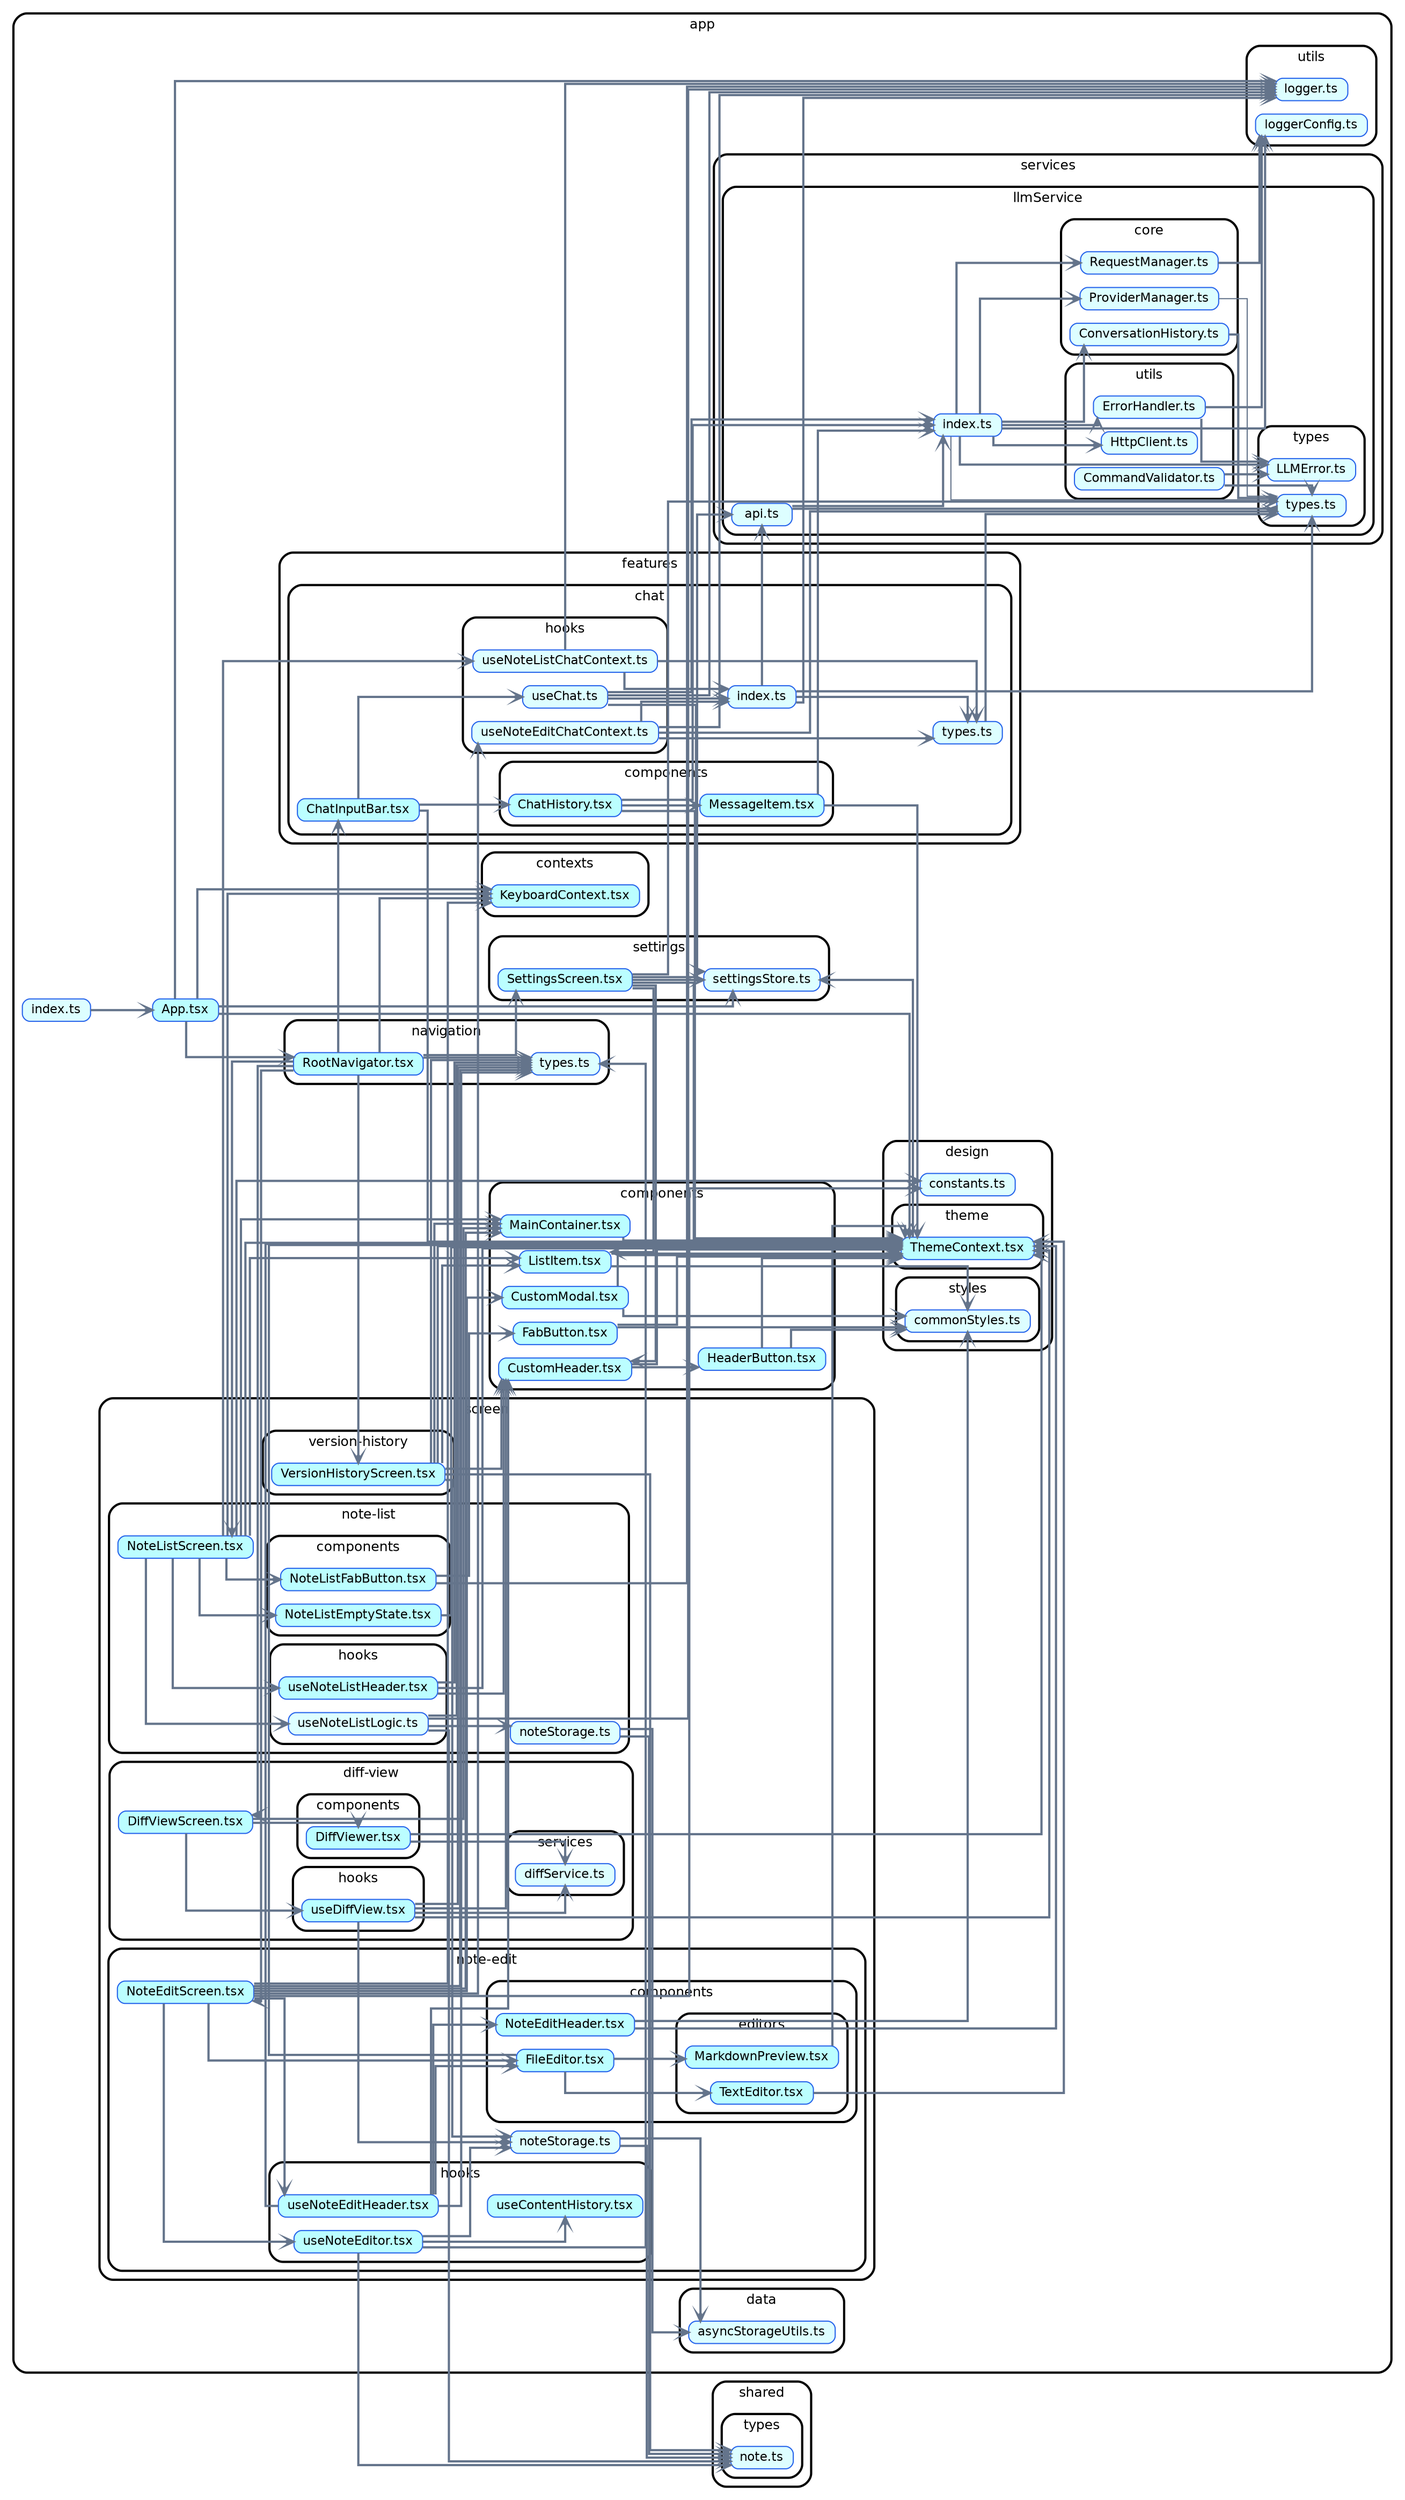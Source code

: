strict digraph "dependency-cruiser output"{
    rankdir="LR" splines="ortho" overlap="false" nodesep="0.16" ranksep="0.18" fontname="Helvetica" fontsize="12" style="rounded,bold,filled" fillcolor="#ffffff" compound="true" bgcolor="white" concentrate="true"
    node [shape="box" style="filled,rounded" height="0.2" color="#2563eb" fillcolor="#e8f4fd" fontcolor="black" fontname="Helvetica" fontsize="11"]
    edge [arrowhead="vee" arrowsize="0.6" penwidth="2" color="#64748b" fontname="Helvetica" fontsize="9"]

    subgraph "cluster_app" {label="app" "app/App.tsx" [label=<App.tsx> tooltip="App.tsx" URL="app/App.tsx" fillcolor="#bbfeff"] }
    "app/App.tsx" -> "app/contexts/KeyboardContext.tsx"
    "app/App.tsx" -> "app/design/theme/ThemeContext.tsx"
    "app/App.tsx" -> "app/navigation/RootNavigator.tsx"
    "app/App.tsx" -> "app/settings/settingsStore.ts"
    "app/App.tsx" -> "app/utils/logger.ts"
    subgraph "cluster_app" {label="app" subgraph "cluster_app/components" {label="components" "app/components/CustomHeader.tsx" [label=<CustomHeader.tsx> tooltip="CustomHeader.tsx" URL="app/components/CustomHeader.tsx" fillcolor="#bbfeff"] } }
    "app/components/CustomHeader.tsx" -> "app/design/theme/ThemeContext.tsx"
    "app/components/CustomHeader.tsx" -> "app/components/HeaderButton.tsx"
    subgraph "cluster_app" {label="app" subgraph "cluster_app/components" {label="components" "app/components/CustomModal.tsx" [label=<CustomModal.tsx> tooltip="CustomModal.tsx" URL="app/components/CustomModal.tsx" fillcolor="#bbfeff"] } }
    "app/components/CustomModal.tsx" -> "app/design/styles/commonStyles.ts"
    "app/components/CustomModal.tsx" -> "app/design/theme/ThemeContext.tsx"
    subgraph "cluster_app" {label="app" subgraph "cluster_app/components" {label="components" "app/components/FabButton.tsx" [label=<FabButton.tsx> tooltip="FabButton.tsx" URL="app/components/FabButton.tsx" fillcolor="#bbfeff"] } }
    "app/components/FabButton.tsx" -> "app/design/styles/commonStyles.ts"
    "app/components/FabButton.tsx" -> "app/design/theme/ThemeContext.tsx"
    subgraph "cluster_app" {label="app" subgraph "cluster_app/components" {label="components" "app/components/HeaderButton.tsx" [label=<HeaderButton.tsx> tooltip="HeaderButton.tsx" URL="app/components/HeaderButton.tsx" fillcolor="#bbfeff"] } }
    "app/components/HeaderButton.tsx" -> "app/design/styles/commonStyles.ts"
    "app/components/HeaderButton.tsx" -> "app/design/theme/ThemeContext.tsx"
    subgraph "cluster_app" {label="app" subgraph "cluster_app/components" {label="components" "app/components/ListItem.tsx" [label=<ListItem.tsx> tooltip="ListItem.tsx" URL="app/components/ListItem.tsx" fillcolor="#bbfeff"] } }
    "app/components/ListItem.tsx" -> "app/design/styles/commonStyles.ts"
    "app/components/ListItem.tsx" -> "app/design/theme/ThemeContext.tsx"
    subgraph "cluster_app" {label="app" subgraph "cluster_app/components" {label="components" "app/components/MainContainer.tsx" [label=<MainContainer.tsx> tooltip="MainContainer.tsx" URL="app/components/MainContainer.tsx" fillcolor="#bbfeff"] } }
    "app/components/MainContainer.tsx" -> "app/design/theme/ThemeContext.tsx"
    subgraph "cluster_app" {label="app" subgraph "cluster_app/contexts" {label="contexts" "app/contexts/KeyboardContext.tsx" [label=<KeyboardContext.tsx> tooltip="KeyboardContext.tsx" URL="app/contexts/KeyboardContext.tsx" fillcolor="#bbfeff"] } }
    subgraph "cluster_app" {label="app" subgraph "cluster_app/data" {label="data" "app/data/asyncStorageUtils.ts" [label=<asyncStorageUtils.ts> tooltip="asyncStorageUtils.ts" URL="app/data/asyncStorageUtils.ts" fillcolor="#ddfeff"] } }
    subgraph "cluster_app" {label="app" subgraph "cluster_app/design" {label="design" "app/design/constants.ts" [label=<constants.ts> tooltip="constants.ts" URL="app/design/constants.ts" fillcolor="#ddfeff"] } }
    subgraph "cluster_app" {label="app" subgraph "cluster_app/design" {label="design" subgraph "cluster_app/design/styles" {label="styles" "app/design/styles/commonStyles.ts" [label=<commonStyles.ts> tooltip="commonStyles.ts" URL="app/design/styles/commonStyles.ts" fillcolor="#ddfeff"] } } }
    subgraph "cluster_app" {label="app" subgraph "cluster_app/design" {label="design" subgraph "cluster_app/design/theme" {label="theme" "app/design/theme/ThemeContext.tsx" [label=<ThemeContext.tsx> tooltip="ThemeContext.tsx" URL="app/design/theme/ThemeContext.tsx" fillcolor="#bbfeff"] } } }
    "app/design/theme/ThemeContext.tsx" -> "app/settings/settingsStore.ts"
    subgraph "cluster_app" {label="app" subgraph "cluster_app/features" {label="features" subgraph "cluster_app/features/chat" {label="chat" "app/features/chat/ChatInputBar.tsx" [label=<ChatInputBar.tsx> tooltip="ChatInputBar.tsx" URL="app/features/chat/ChatInputBar.tsx" fillcolor="#bbfeff"] } } }
    "app/features/chat/ChatInputBar.tsx" -> "app/design/theme/ThemeContext.tsx"
    "app/features/chat/ChatInputBar.tsx" -> "app/features/chat/components/ChatHistory.tsx"
    "app/features/chat/ChatInputBar.tsx" -> "app/features/chat/hooks/useChat.ts"
    subgraph "cluster_app" {label="app" subgraph "cluster_app/features" {label="features" subgraph "cluster_app/features/chat" {label="chat" subgraph "cluster_app/features/chat/components" {label="components" "app/features/chat/components/ChatHistory.tsx" [label=<ChatHistory.tsx> tooltip="ChatHistory.tsx" URL="app/features/chat/components/ChatHistory.tsx" fillcolor="#bbfeff"] } } } }
    "app/features/chat/components/ChatHistory.tsx" -> "app/design/theme/ThemeContext.tsx"
    "app/features/chat/components/ChatHistory.tsx" -> "app/services/llmService/index.ts"
    "app/features/chat/components/ChatHistory.tsx" -> "app/features/chat/components/MessageItem.tsx"
    subgraph "cluster_app" {label="app" subgraph "cluster_app/features" {label="features" subgraph "cluster_app/features/chat" {label="chat" subgraph "cluster_app/features/chat/components" {label="components" "app/features/chat/components/MessageItem.tsx" [label=<MessageItem.tsx> tooltip="MessageItem.tsx" URL="app/features/chat/components/MessageItem.tsx" fillcolor="#bbfeff"] } } } }
    "app/features/chat/components/MessageItem.tsx" -> "app/design/theme/ThemeContext.tsx"
    "app/features/chat/components/MessageItem.tsx" -> "app/services/llmService/index.ts"
    subgraph "cluster_app" {label="app" subgraph "cluster_app/features" {label="features" subgraph "cluster_app/features/chat" {label="chat" subgraph "cluster_app/features/chat/hooks" {label="hooks" "app/features/chat/hooks/useChat.ts" [label=<useChat.ts> tooltip="useChat.ts" URL="app/features/chat/hooks/useChat.ts" fillcolor="#ddfeff"] } } } }
    "app/features/chat/hooks/useChat.ts" -> "app/services/llmService/index.ts"
    "app/features/chat/hooks/useChat.ts" -> "app/settings/settingsStore.ts"
    "app/features/chat/hooks/useChat.ts" -> "app/utils/logger.ts"
    "app/features/chat/hooks/useChat.ts" -> "app/features/chat/index.ts"
    subgraph "cluster_app" {label="app" subgraph "cluster_app/features" {label="features" subgraph "cluster_app/features/chat" {label="chat" subgraph "cluster_app/features/chat/hooks" {label="hooks" "app/features/chat/hooks/useNoteEditChatContext.ts" [label=<useNoteEditChatContext.ts> tooltip="useNoteEditChatContext.ts" URL="app/features/chat/hooks/useNoteEditChatContext.ts" fillcolor="#ddfeff"] } } } }
    "app/features/chat/hooks/useNoteEditChatContext.ts" -> "app/services/llmService/types/types.ts"
    "app/features/chat/hooks/useNoteEditChatContext.ts" -> "app/utils/logger.ts"
    "app/features/chat/hooks/useNoteEditChatContext.ts" -> "app/features/chat/index.ts"
    "app/features/chat/hooks/useNoteEditChatContext.ts" -> "app/features/chat/types.ts"
    subgraph "cluster_app" {label="app" subgraph "cluster_app/features" {label="features" subgraph "cluster_app/features/chat" {label="chat" subgraph "cluster_app/features/chat/hooks" {label="hooks" "app/features/chat/hooks/useNoteListChatContext.ts" [label=<useNoteListChatContext.ts> tooltip="useNoteListChatContext.ts" URL="app/features/chat/hooks/useNoteListChatContext.ts" fillcolor="#ddfeff"] } } } }
    "app/features/chat/hooks/useNoteListChatContext.ts" -> "app/utils/logger.ts"
    "app/features/chat/hooks/useNoteListChatContext.ts" -> "app/features/chat/index.ts"
    "app/features/chat/hooks/useNoteListChatContext.ts" -> "app/features/chat/types.ts"
    subgraph "cluster_app" {label="app" subgraph "cluster_app/features" {label="features" subgraph "cluster_app/features/chat" {label="chat" "app/features/chat/index.ts" [label=<index.ts> tooltip="index.ts" URL="app/features/chat/index.ts" fillcolor="#ddfeff"] } } }
    "app/features/chat/index.ts" -> "app/services/llmService/api.ts"
    "app/features/chat/index.ts" -> "app/services/llmService/types/types.ts"
    "app/features/chat/index.ts" -> "app/utils/logger.ts"
    "app/features/chat/index.ts" -> "app/features/chat/types.ts"
    subgraph "cluster_app" {label="app" subgraph "cluster_app/features" {label="features" subgraph "cluster_app/features/chat" {label="chat" "app/features/chat/types.ts" [label=<types.ts> tooltip="types.ts" URL="app/features/chat/types.ts" fillcolor="#ddfeff"] } } }
    "app/features/chat/types.ts" -> "app/services/llmService/types/types.ts"
    subgraph "cluster_app" {label="app" "app/index.ts" [label=<index.ts> tooltip="index.ts" URL="app/index.ts" fillcolor="#ddfeff"] }
    "app/index.ts" -> "app/App.tsx"
    subgraph "cluster_app" {label="app" subgraph "cluster_app/navigation" {label="navigation" "app/navigation/RootNavigator.tsx" [label=<RootNavigator.tsx> tooltip="RootNavigator.tsx" URL="app/navigation/RootNavigator.tsx" fillcolor="#bbfeff"] } }
    "app/navigation/RootNavigator.tsx" -> "app/contexts/KeyboardContext.tsx"
    "app/navigation/RootNavigator.tsx" -> "app/features/chat/ChatInputBar.tsx"
    "app/navigation/RootNavigator.tsx" -> "app/screen/diff-view/DiffViewScreen.tsx"
    "app/navigation/RootNavigator.tsx" -> "app/screen/note-edit/NoteEditScreen.tsx"
    "app/navigation/RootNavigator.tsx" -> "app/screen/note-list/NoteListScreen.tsx"
    "app/navigation/RootNavigator.tsx" -> "app/screen/version-history/VersionHistoryScreen.tsx"
    "app/navigation/RootNavigator.tsx" -> "app/settings/SettingsScreen.tsx"
    "app/navigation/RootNavigator.tsx" -> "app/navigation/types.ts"
    subgraph "cluster_app" {label="app" subgraph "cluster_app/navigation" {label="navigation" "app/navigation/types.ts" [label=<types.ts> tooltip="types.ts" URL="app/navigation/types.ts" fillcolor="#ddfeff"] } }
    subgraph "cluster_app" {label="app" subgraph "cluster_app/screen" {label="screen" subgraph "cluster_app/screen/diff-view" {label="diff-view" "app/screen/diff-view/DiffViewScreen.tsx" [label=<DiffViewScreen.tsx> tooltip="DiffViewScreen.tsx" URL="app/screen/diff-view/DiffViewScreen.tsx" fillcolor="#bbfeff"] } } }
    "app/screen/diff-view/DiffViewScreen.tsx" -> "app/components/MainContainer.tsx"
    "app/screen/diff-view/DiffViewScreen.tsx" -> "app/screen/diff-view/components/DiffViewer.tsx"
    "app/screen/diff-view/DiffViewScreen.tsx" -> "app/screen/diff-view/hooks/useDiffView.tsx"
    subgraph "cluster_app" {label="app" subgraph "cluster_app/screen" {label="screen" subgraph "cluster_app/screen/diff-view" {label="diff-view" subgraph "cluster_app/screen/diff-view/components" {label="components" "app/screen/diff-view/components/DiffViewer.tsx" [label=<DiffViewer.tsx> tooltip="DiffViewer.tsx" URL="app/screen/diff-view/components/DiffViewer.tsx" fillcolor="#bbfeff"] } } } }
    "app/screen/diff-view/components/DiffViewer.tsx" -> "app/design/theme/ThemeContext.tsx"
    "app/screen/diff-view/components/DiffViewer.tsx" -> "app/screen/diff-view/services/diffService.ts"
    subgraph "cluster_app" {label="app" subgraph "cluster_app/screen" {label="screen" subgraph "cluster_app/screen/diff-view" {label="diff-view" subgraph "cluster_app/screen/diff-view/hooks" {label="hooks" "app/screen/diff-view/hooks/useDiffView.tsx" [label=<useDiffView.tsx> tooltip="useDiffView.tsx" URL="app/screen/diff-view/hooks/useDiffView.tsx" fillcolor="#bbfeff"] } } } }
    "app/screen/diff-view/hooks/useDiffView.tsx" -> "app/components/CustomHeader.tsx"
    "app/screen/diff-view/hooks/useDiffView.tsx" -> "app/design/theme/ThemeContext.tsx"
    "app/screen/diff-view/hooks/useDiffView.tsx" -> "app/navigation/types.ts"
    "app/screen/diff-view/hooks/useDiffView.tsx" -> "app/screen/note-edit/noteStorage.ts"
    "app/screen/diff-view/hooks/useDiffView.tsx" -> "app/screen/diff-view/services/diffService.ts"
    subgraph "cluster_app" {label="app" subgraph "cluster_app/screen" {label="screen" subgraph "cluster_app/screen/diff-view" {label="diff-view" subgraph "cluster_app/screen/diff-view/services" {label="services" "app/screen/diff-view/services/diffService.ts" [label=<diffService.ts> tooltip="diffService.ts" URL="app/screen/diff-view/services/diffService.ts" fillcolor="#ddfeff"] } } } }
    subgraph "cluster_app" {label="app" subgraph "cluster_app/screen" {label="screen" subgraph "cluster_app/screen/note-edit" {label="note-edit" "app/screen/note-edit/NoteEditScreen.tsx" [label=<NoteEditScreen.tsx> tooltip="NoteEditScreen.tsx" URL="app/screen/note-edit/NoteEditScreen.tsx" fillcolor="#bbfeff"] } } }
    "app/screen/note-edit/NoteEditScreen.tsx" -> "app/components/CustomModal.tsx"
    "app/screen/note-edit/NoteEditScreen.tsx" -> "app/components/MainContainer.tsx"
    "app/screen/note-edit/NoteEditScreen.tsx" -> "app/contexts/KeyboardContext.tsx"
    "app/screen/note-edit/NoteEditScreen.tsx" -> "app/design/constants.ts"
    "app/screen/note-edit/NoteEditScreen.tsx" -> "app/features/chat/hooks/useNoteEditChatContext.ts"
    "app/screen/note-edit/NoteEditScreen.tsx" -> "app/navigation/types.ts"
    "app/screen/note-edit/NoteEditScreen.tsx" -> "app/screen/note-edit/components/FileEditor.tsx"
    "app/screen/note-edit/NoteEditScreen.tsx" -> "app/screen/note-edit/hooks/useNoteEditHeader.tsx"
    "app/screen/note-edit/NoteEditScreen.tsx" -> "app/screen/note-edit/hooks/useNoteEditor.tsx"
    subgraph "cluster_app" {label="app" subgraph "cluster_app/screen" {label="screen" subgraph "cluster_app/screen/note-edit" {label="note-edit" subgraph "cluster_app/screen/note-edit/components" {label="components" "app/screen/note-edit/components/FileEditor.tsx" [label=<FileEditor.tsx> tooltip="FileEditor.tsx" URL="app/screen/note-edit/components/FileEditor.tsx" fillcolor="#bbfeff"] } } } }
    "app/screen/note-edit/components/FileEditor.tsx" -> "app/design/theme/ThemeContext.tsx"
    "app/screen/note-edit/components/FileEditor.tsx" -> "app/screen/note-edit/components/editors/MarkdownPreview.tsx"
    "app/screen/note-edit/components/FileEditor.tsx" -> "app/screen/note-edit/components/editors/TextEditor.tsx"
    subgraph "cluster_app" {label="app" subgraph "cluster_app/screen" {label="screen" subgraph "cluster_app/screen/note-edit" {label="note-edit" subgraph "cluster_app/screen/note-edit/components" {label="components" "app/screen/note-edit/components/NoteEditHeader.tsx" [label=<NoteEditHeader.tsx> tooltip="NoteEditHeader.tsx" URL="app/screen/note-edit/components/NoteEditHeader.tsx" fillcolor="#bbfeff"] } } } }
    "app/screen/note-edit/components/NoteEditHeader.tsx" -> "app/design/styles/commonStyles.ts"
    "app/screen/note-edit/components/NoteEditHeader.tsx" -> "app/design/theme/ThemeContext.tsx"
    subgraph "cluster_app" {label="app" subgraph "cluster_app/screen" {label="screen" subgraph "cluster_app/screen/note-edit" {label="note-edit" subgraph "cluster_app/screen/note-edit/components" {label="components" subgraph "cluster_app/screen/note-edit/components/editors" {label="editors" "app/screen/note-edit/components/editors/MarkdownPreview.tsx" [label=<MarkdownPreview.tsx> tooltip="MarkdownPreview.tsx" URL="app/screen/note-edit/components/editors/MarkdownPreview.tsx" fillcolor="#bbfeff"] } } } } }
    "app/screen/note-edit/components/editors/MarkdownPreview.tsx" -> "app/design/theme/ThemeContext.tsx"
    subgraph "cluster_app" {label="app" subgraph "cluster_app/screen" {label="screen" subgraph "cluster_app/screen/note-edit" {label="note-edit" subgraph "cluster_app/screen/note-edit/components" {label="components" subgraph "cluster_app/screen/note-edit/components/editors" {label="editors" "app/screen/note-edit/components/editors/TextEditor.tsx" [label=<TextEditor.tsx> tooltip="TextEditor.tsx" URL="app/screen/note-edit/components/editors/TextEditor.tsx" fillcolor="#bbfeff"] } } } } }
    "app/screen/note-edit/components/editors/TextEditor.tsx" -> "app/design/theme/ThemeContext.tsx"
    subgraph "cluster_app" {label="app" subgraph "cluster_app/screen" {label="screen" subgraph "cluster_app/screen/note-edit" {label="note-edit" subgraph "cluster_app/screen/note-edit/hooks" {label="hooks" "app/screen/note-edit/hooks/useContentHistory.tsx" [label=<useContentHistory.tsx> tooltip="useContentHistory.tsx" URL="app/screen/note-edit/hooks/useContentHistory.tsx" fillcolor="#bbfeff"] } } } }
    subgraph "cluster_app" {label="app" subgraph "cluster_app/screen" {label="screen" subgraph "cluster_app/screen/note-edit" {label="note-edit" subgraph "cluster_app/screen/note-edit/hooks" {label="hooks" "app/screen/note-edit/hooks/useNoteEditHeader.tsx" [label=<useNoteEditHeader.tsx> tooltip="useNoteEditHeader.tsx" URL="app/screen/note-edit/hooks/useNoteEditHeader.tsx" fillcolor="#bbfeff"] } } } }
    "app/screen/note-edit/hooks/useNoteEditHeader.tsx" -> "app/components/CustomHeader.tsx"
    "app/screen/note-edit/hooks/useNoteEditHeader.tsx" -> "app/design/theme/ThemeContext.tsx"
    "app/screen/note-edit/hooks/useNoteEditHeader.tsx" -> "app/navigation/types.ts"
    "app/screen/note-edit/hooks/useNoteEditHeader.tsx" -> "app/screen/note-edit/components/FileEditor.tsx"
    "app/screen/note-edit/hooks/useNoteEditHeader.tsx" -> "app/screen/note-edit/components/NoteEditHeader.tsx"
    subgraph "cluster_app" {label="app" subgraph "cluster_app/screen" {label="screen" subgraph "cluster_app/screen/note-edit" {label="note-edit" subgraph "cluster_app/screen/note-edit/hooks" {label="hooks" "app/screen/note-edit/hooks/useNoteEditor.tsx" [label=<useNoteEditor.tsx> tooltip="useNoteEditor.tsx" URL="app/screen/note-edit/hooks/useNoteEditor.tsx" fillcolor="#bbfeff"] } } } }
    "app/screen/note-edit/hooks/useNoteEditor.tsx" -> "app/navigation/types.ts"
    "app/screen/note-edit/hooks/useNoteEditor.tsx" -> "app/screen/note-edit/noteStorage.ts"
    "app/screen/note-edit/hooks/useNoteEditor.tsx" -> "app/screen/note-edit/hooks/useContentHistory.tsx"
    "app/screen/note-edit/hooks/useNoteEditor.tsx" -> "shared/types/note.ts"
    subgraph "cluster_app" {label="app" subgraph "cluster_app/screen" {label="screen" subgraph "cluster_app/screen/note-edit" {label="note-edit" "app/screen/note-edit/noteStorage.ts" [label=<noteStorage.ts> tooltip="noteStorage.ts" URL="app/screen/note-edit/noteStorage.ts" fillcolor="#ddfeff"] } } }
    "app/screen/note-edit/noteStorage.ts" -> "shared/types/note.ts"
    "app/screen/note-edit/noteStorage.ts" -> "app/data/asyncStorageUtils.ts"
    subgraph "cluster_app" {label="app" subgraph "cluster_app/screen" {label="screen" subgraph "cluster_app/screen/note-list" {label="note-list" "app/screen/note-list/NoteListScreen.tsx" [label=<NoteListScreen.tsx> tooltip="NoteListScreen.tsx" URL="app/screen/note-list/NoteListScreen.tsx" fillcolor="#bbfeff"] } } }
    "app/screen/note-list/NoteListScreen.tsx" -> "app/components/ListItem.tsx"
    "app/screen/note-list/NoteListScreen.tsx" -> "app/components/MainContainer.tsx"
    "app/screen/note-list/NoteListScreen.tsx" -> "app/contexts/KeyboardContext.tsx"
    "app/screen/note-list/NoteListScreen.tsx" -> "app/design/constants.ts"
    "app/screen/note-list/NoteListScreen.tsx" -> "app/design/theme/ThemeContext.tsx"
    "app/screen/note-list/NoteListScreen.tsx" -> "app/features/chat/hooks/useNoteListChatContext.ts"
    "app/screen/note-list/NoteListScreen.tsx" -> "app/screen/note-list/components/NoteListEmptyState.tsx"
    "app/screen/note-list/NoteListScreen.tsx" -> "app/screen/note-list/components/NoteListFabButton.tsx"
    "app/screen/note-list/NoteListScreen.tsx" -> "app/screen/note-list/hooks/useNoteListHeader.tsx"
    "app/screen/note-list/NoteListScreen.tsx" -> "app/screen/note-list/hooks/useNoteListLogic.ts"
    subgraph "cluster_app" {label="app" subgraph "cluster_app/screen" {label="screen" subgraph "cluster_app/screen/note-list" {label="note-list" subgraph "cluster_app/screen/note-list/components" {label="components" "app/screen/note-list/components/NoteListEmptyState.tsx" [label=<NoteListEmptyState.tsx> tooltip="NoteListEmptyState.tsx" URL="app/screen/note-list/components/NoteListEmptyState.tsx" fillcolor="#bbfeff"] } } } }
    "app/screen/note-list/components/NoteListEmptyState.tsx" -> "app/design/theme/ThemeContext.tsx"
    subgraph "cluster_app" {label="app" subgraph "cluster_app/screen" {label="screen" subgraph "cluster_app/screen/note-list" {label="note-list" subgraph "cluster_app/screen/note-list/components" {label="components" "app/screen/note-list/components/NoteListFabButton.tsx" [label=<NoteListFabButton.tsx> tooltip="NoteListFabButton.tsx" URL="app/screen/note-list/components/NoteListFabButton.tsx" fillcolor="#bbfeff"] } } } }
    "app/screen/note-list/components/NoteListFabButton.tsx" -> "app/components/FabButton.tsx"
    "app/screen/note-list/components/NoteListFabButton.tsx" -> "app/utils/logger.ts"
    subgraph "cluster_app" {label="app" subgraph "cluster_app/screen" {label="screen" subgraph "cluster_app/screen/note-list" {label="note-list" subgraph "cluster_app/screen/note-list/hooks" {label="hooks" "app/screen/note-list/hooks/useNoteListHeader.tsx" [label=<useNoteListHeader.tsx> tooltip="useNoteListHeader.tsx" URL="app/screen/note-list/hooks/useNoteListHeader.tsx" fillcolor="#bbfeff"] } } } }
    "app/screen/note-list/hooks/useNoteListHeader.tsx" -> "app/components/CustomHeader.tsx"
    "app/screen/note-list/hooks/useNoteListHeader.tsx" -> "app/design/theme/ThemeContext.tsx"
    "app/screen/note-list/hooks/useNoteListHeader.tsx" -> "app/navigation/types.ts"
    subgraph "cluster_app" {label="app" subgraph "cluster_app/screen" {label="screen" subgraph "cluster_app/screen/note-list" {label="note-list" subgraph "cluster_app/screen/note-list/hooks" {label="hooks" "app/screen/note-list/hooks/useNoteListLogic.ts" [label=<useNoteListLogic.ts> tooltip="useNoteListLogic.ts" URL="app/screen/note-list/hooks/useNoteListLogic.ts" fillcolor="#ddfeff"] } } } }
    "app/screen/note-list/hooks/useNoteListLogic.ts" -> "app/navigation/types.ts"
    "app/screen/note-list/hooks/useNoteListLogic.ts" -> "app/utils/logger.ts"
    "app/screen/note-list/hooks/useNoteListLogic.ts" -> "app/screen/note-list/noteStorage.ts"
    "app/screen/note-list/hooks/useNoteListLogic.ts" -> "shared/types/note.ts"
    subgraph "cluster_app" {label="app" subgraph "cluster_app/screen" {label="screen" subgraph "cluster_app/screen/note-list" {label="note-list" "app/screen/note-list/noteStorage.ts" [label=<noteStorage.ts> tooltip="noteStorage.ts" URL="app/screen/note-list/noteStorage.ts" fillcolor="#ddfeff"] } } }
    "app/screen/note-list/noteStorage.ts" -> "shared/types/note.ts"
    "app/screen/note-list/noteStorage.ts" -> "app/data/asyncStorageUtils.ts"
    subgraph "cluster_app" {label="app" subgraph "cluster_app/screen" {label="screen" subgraph "cluster_app/screen/version-history" {label="version-history" "app/screen/version-history/VersionHistoryScreen.tsx" [label=<VersionHistoryScreen.tsx> tooltip="VersionHistoryScreen.tsx" URL="app/screen/version-history/VersionHistoryScreen.tsx" fillcolor="#bbfeff"] } } }
    "app/screen/version-history/VersionHistoryScreen.tsx" -> "shared/types/note.ts"
    "app/screen/version-history/VersionHistoryScreen.tsx" -> "app/components/CustomHeader.tsx"
    "app/screen/version-history/VersionHistoryScreen.tsx" -> "app/components/ListItem.tsx"
    "app/screen/version-history/VersionHistoryScreen.tsx" -> "app/components/MainContainer.tsx"
    "app/screen/version-history/VersionHistoryScreen.tsx" -> "app/design/theme/ThemeContext.tsx"
    "app/screen/version-history/VersionHistoryScreen.tsx" -> "app/navigation/types.ts"
    "app/screen/version-history/VersionHistoryScreen.tsx" -> "app/screen/note-edit/noteStorage.ts"
    subgraph "cluster_app" {label="app" subgraph "cluster_app/services" {label="services" subgraph "cluster_app/services/llmService" {label="llmService" "app/services/llmService/api.ts" [label=<api.ts> tooltip="api.ts" URL="app/services/llmService/api.ts" fillcolor="#ddfeff"] } } }
    "app/services/llmService/api.ts" -> "app/services/llmService/index.ts"
    "app/services/llmService/api.ts" -> "app/services/llmService/types/types.ts" [arrowhead="inv"]
    subgraph "cluster_app" {label="app" subgraph "cluster_app/services" {label="services" subgraph "cluster_app/services/llmService" {label="llmService" subgraph "cluster_app/services/llmService/core" {label="core" "app/services/llmService/core/ConversationHistory.ts" [label=<ConversationHistory.ts> tooltip="ConversationHistory.ts" URL="app/services/llmService/core/ConversationHistory.ts" fillcolor="#ddfeff"] } } } }
    "app/services/llmService/core/ConversationHistory.ts" -> "app/services/llmService/types/types.ts"
    subgraph "cluster_app" {label="app" subgraph "cluster_app/services" {label="services" subgraph "cluster_app/services/llmService" {label="llmService" subgraph "cluster_app/services/llmService/core" {label="core" "app/services/llmService/core/ProviderManager.ts" [label=<ProviderManager.ts> tooltip="ProviderManager.ts" URL="app/services/llmService/core/ProviderManager.ts" fillcolor="#ddfeff"] } } } }
    "app/services/llmService/core/ProviderManager.ts" -> "app/services/llmService/types/types.ts" [arrowhead="onormal" penwidth="1.0"]
    subgraph "cluster_app" {label="app" subgraph "cluster_app/services" {label="services" subgraph "cluster_app/services/llmService" {label="llmService" subgraph "cluster_app/services/llmService/core" {label="core" "app/services/llmService/core/RequestManager.ts" [label=<RequestManager.ts> tooltip="RequestManager.ts" URL="app/services/llmService/core/RequestManager.ts" fillcolor="#ddfeff"] } } } }
    "app/services/llmService/core/RequestManager.ts" -> "app/utils/loggerConfig.ts"
    subgraph "cluster_app" {label="app" subgraph "cluster_app/services" {label="services" subgraph "cluster_app/services/llmService" {label="llmService" "app/services/llmService/index.ts" [label=<index.ts> tooltip="index.ts" URL="app/services/llmService/index.ts" fillcolor="#ddfeff"] } } }
    "app/services/llmService/index.ts" -> "app/utils/loggerConfig.ts"
    "app/services/llmService/index.ts" -> "app/services/llmService/core/ConversationHistory.ts"
    "app/services/llmService/index.ts" -> "app/services/llmService/core/ProviderManager.ts"
    "app/services/llmService/index.ts" -> "app/services/llmService/core/RequestManager.ts"
    "app/services/llmService/index.ts" -> "app/services/llmService/types/LLMError.ts"
    "app/services/llmService/index.ts" -> "app/services/llmService/types/types.ts" [arrowhead="onormal" penwidth="1.0"]
    "app/services/llmService/index.ts" -> "app/services/llmService/utils/ErrorHandler.ts"
    "app/services/llmService/index.ts" -> "app/services/llmService/utils/HttpClient.ts"
    subgraph "cluster_app" {label="app" subgraph "cluster_app/services" {label="services" subgraph "cluster_app/services/llmService" {label="llmService" subgraph "cluster_app/services/llmService/types" {label="types" "app/services/llmService/types/LLMError.ts" [label=<LLMError.ts> tooltip="LLMError.ts" URL="app/services/llmService/types/LLMError.ts" fillcolor="#ddfeff"] } } } }
    subgraph "cluster_app" {label="app" subgraph "cluster_app/services" {label="services" subgraph "cluster_app/services/llmService" {label="llmService" subgraph "cluster_app/services/llmService/types" {label="types" "app/services/llmService/types/types.ts" [label=<types.ts> tooltip="types.ts" URL="app/services/llmService/types/types.ts" fillcolor="#ddfeff"] } } } }
    subgraph "cluster_app" {label="app" subgraph "cluster_app/services" {label="services" subgraph "cluster_app/services/llmService" {label="llmService" subgraph "cluster_app/services/llmService/utils" {label="utils" "app/services/llmService/utils/CommandValidator.ts" [label=<CommandValidator.ts> tooltip="CommandValidator.ts" URL="app/services/llmService/utils/CommandValidator.ts" fillcolor="#ddfeff"] } } } }
    "app/services/llmService/utils/CommandValidator.ts" -> "app/services/llmService/types/LLMError.ts"
    "app/services/llmService/utils/CommandValidator.ts" -> "app/services/llmService/types/types.ts"
    subgraph "cluster_app" {label="app" subgraph "cluster_app/services" {label="services" subgraph "cluster_app/services/llmService" {label="llmService" subgraph "cluster_app/services/llmService/utils" {label="utils" "app/services/llmService/utils/ErrorHandler.ts" [label=<ErrorHandler.ts> tooltip="ErrorHandler.ts" URL="app/services/llmService/utils/ErrorHandler.ts" fillcolor="#ddfeff"] } } } }
    "app/services/llmService/utils/ErrorHandler.ts" -> "app/utils/loggerConfig.ts"
    "app/services/llmService/utils/ErrorHandler.ts" -> "app/services/llmService/types/LLMError.ts"
    subgraph "cluster_app" {label="app" subgraph "cluster_app/services" {label="services" subgraph "cluster_app/services/llmService" {label="llmService" subgraph "cluster_app/services/llmService/utils" {label="utils" "app/services/llmService/utils/HttpClient.ts" [label=<HttpClient.ts> tooltip="HttpClient.ts" URL="app/services/llmService/utils/HttpClient.ts" fillcolor="#ddfeff"] } } } }
    subgraph "cluster_app" {label="app" subgraph "cluster_app/settings" {label="settings" "app/settings/SettingsScreen.tsx" [label=<SettingsScreen.tsx> tooltip="SettingsScreen.tsx" URL="app/settings/SettingsScreen.tsx" fillcolor="#bbfeff"] } }
    "app/settings/SettingsScreen.tsx" -> "app/components/CustomHeader.tsx"
    "app/settings/SettingsScreen.tsx" -> "app/components/ListItem.tsx"
    "app/settings/SettingsScreen.tsx" -> "app/design/theme/ThemeContext.tsx"
    "app/settings/SettingsScreen.tsx" -> "app/services/llmService/api.ts"
    "app/settings/SettingsScreen.tsx" -> "app/services/llmService/types/types.ts"
    "app/settings/SettingsScreen.tsx" -> "app/settings/settingsStore.ts"
    subgraph "cluster_app" {label="app" subgraph "cluster_app/settings" {label="settings" "app/settings/settingsStore.ts" [label=<settingsStore.ts> tooltip="settingsStore.ts" URL="app/settings/settingsStore.ts" fillcolor="#ddfeff"] } }
    subgraph "cluster_app" {label="app" subgraph "cluster_app/utils" {label="utils" "app/utils/logger.ts" [label=<logger.ts> tooltip="logger.ts" URL="app/utils/logger.ts" fillcolor="#ddfeff"] } }
    subgraph "cluster_app" {label="app" subgraph "cluster_app/utils" {label="utils" "app/utils/loggerConfig.ts" [label=<loggerConfig.ts> tooltip="loggerConfig.ts" URL="app/utils/loggerConfig.ts" fillcolor="#ddfeff"] } }
    subgraph "cluster_shared" {label="shared" subgraph "cluster_shared/types" {label="types" "shared/types/note.ts" [label=<note.ts> tooltip="note.ts" URL="shared/types/note.ts" fillcolor="#ddfeff"] } }
}
